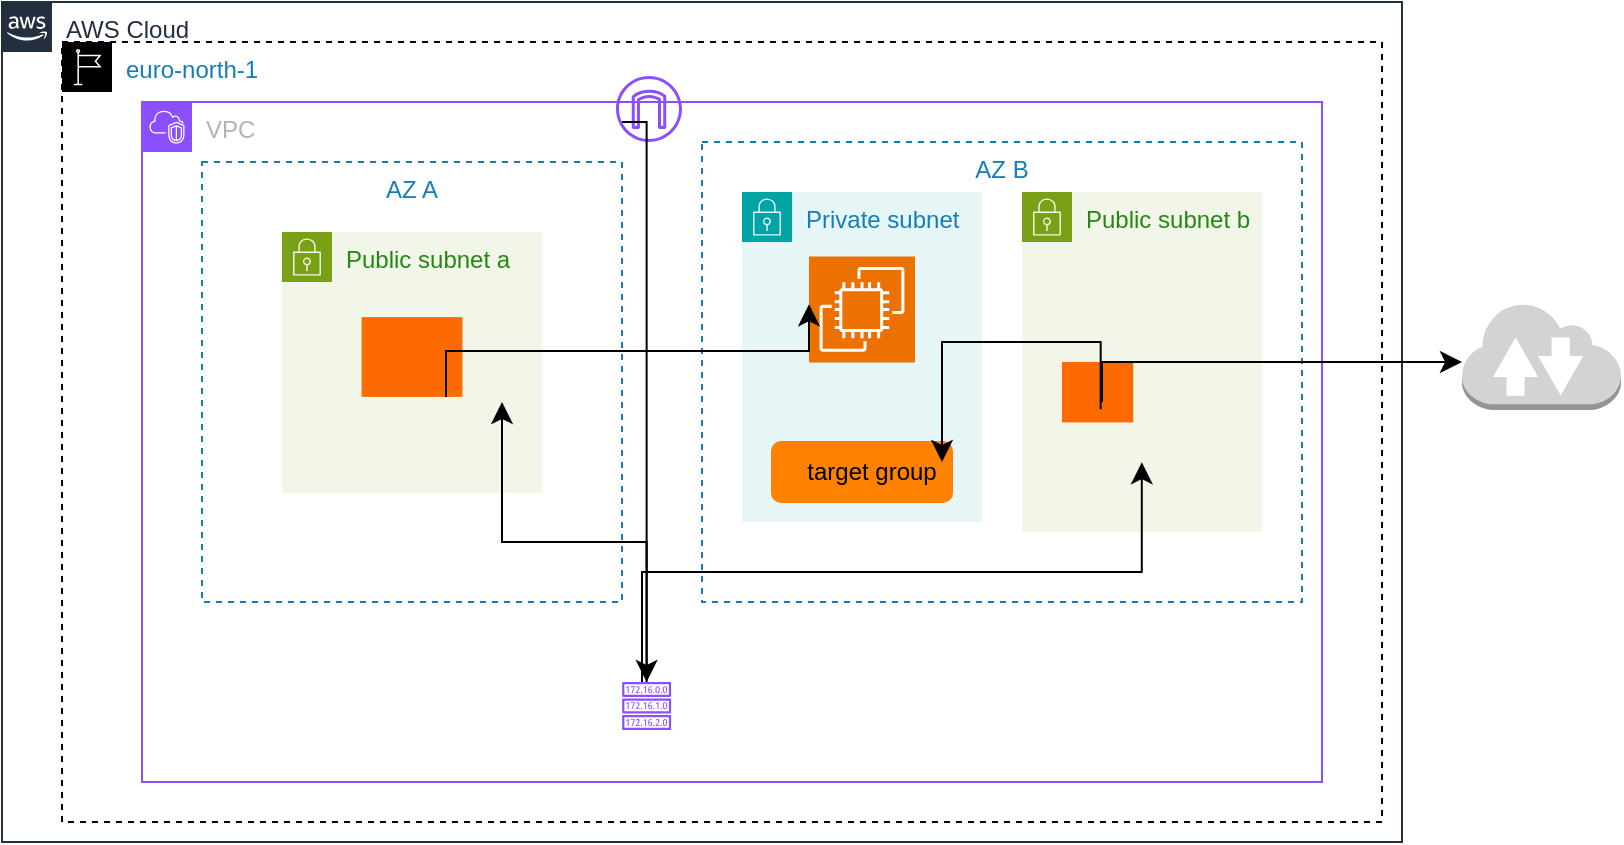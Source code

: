 <mxfile version="27.1.6">
  <diagram name="Page-1" id="oa-1MF02uD3foyhWks0Q">
    <mxGraphModel grid="1" page="1" gridSize="10" guides="1" tooltips="1" connect="1" arrows="1" fold="1" pageScale="1" pageWidth="850" pageHeight="1100" math="0" shadow="0">
      <root>
        <mxCell id="0" />
        <mxCell id="1" parent="0" />
        <mxCell id="Mjgt-5KfN2ADaybtvZvO-1" value="AWS Cloud" style="points=[[0,0],[0.25,0],[0.5,0],[0.75,0],[1,0],[1,0.25],[1,0.5],[1,0.75],[1,1],[0.75,1],[0.5,1],[0.25,1],[0,1],[0,0.75],[0,0.5],[0,0.25]];outlineConnect=0;gradientColor=none;html=1;whiteSpace=wrap;fontSize=12;fontStyle=0;container=1;pointerEvents=0;collapsible=0;recursiveResize=0;shape=mxgraph.aws4.group;grIcon=mxgraph.aws4.group_aws_cloud_alt;strokeColor=#232F3E;fillColor=none;verticalAlign=top;align=left;spacingLeft=30;fontColor=#232F3E;dashed=0;horizontal=1;" vertex="1" parent="1">
          <mxGeometry x="90" y="20" width="700" height="420" as="geometry" />
        </mxCell>
        <mxCell id="Mjgt-5KfN2ADaybtvZvO-2" value="euro-north-1" style="points=[[0,0],[0.25,0],[0.5,0],[0.75,0],[1,0],[1,0.25],[1,0.5],[1,0.75],[1,1],[0.75,1],[0.5,1],[0.25,1],[0,1],[0,0.75],[0,0.5],[0,0.25]];outlineConnect=0;gradientColor=none;html=1;whiteSpace=wrap;fontSize=12;fontStyle=0;container=1;pointerEvents=0;collapsible=0;recursiveResize=0;shape=mxgraph.aws4.group;grIcon=mxgraph.aws4.group_region;strokeColor=default;fillColor=none;verticalAlign=top;align=left;spacingLeft=30;fontColor=#147EBA;dashed=1;" vertex="1" parent="Mjgt-5KfN2ADaybtvZvO-1">
          <mxGeometry x="30" y="20" width="660" height="390" as="geometry" />
        </mxCell>
        <mxCell id="Mjgt-5KfN2ADaybtvZvO-3" value="VPC" style="points=[[0,0],[0.25,0],[0.5,0],[0.75,0],[1,0],[1,0.25],[1,0.5],[1,0.75],[1,1],[0.75,1],[0.5,1],[0.25,1],[0,1],[0,0.75],[0,0.5],[0,0.25]];outlineConnect=0;gradientColor=none;html=1;whiteSpace=wrap;fontSize=12;fontStyle=0;container=1;pointerEvents=0;collapsible=0;recursiveResize=0;shape=mxgraph.aws4.group;grIcon=mxgraph.aws4.group_vpc2;strokeColor=#8C4FFF;fillColor=none;verticalAlign=top;align=left;spacingLeft=30;fontColor=#AAB7B8;dashed=0;" vertex="1" parent="Mjgt-5KfN2ADaybtvZvO-2">
          <mxGeometry x="40" y="30" width="590" height="340" as="geometry" />
        </mxCell>
        <mxCell id="Mjgt-5KfN2ADaybtvZvO-6" value="Public subnet b" style="points=[[0,0],[0.25,0],[0.5,0],[0.75,0],[1,0],[1,0.25],[1,0.5],[1,0.75],[1,1],[0.75,1],[0.5,1],[0.25,1],[0,1],[0,0.75],[0,0.5],[0,0.25]];outlineConnect=0;gradientColor=none;html=1;whiteSpace=wrap;fontSize=12;fontStyle=0;container=1;pointerEvents=0;collapsible=0;recursiveResize=0;shape=mxgraph.aws4.group;grIcon=mxgraph.aws4.group_security_group;grStroke=0;strokeColor=#7AA116;fillColor=#F2F6E8;verticalAlign=top;align=left;spacingLeft=30;fontColor=#248814;dashed=0;" vertex="1" parent="Mjgt-5KfN2ADaybtvZvO-3">
          <mxGeometry x="440" y="45" width="120" height="170" as="geometry" />
        </mxCell>
        <mxCell id="Mjgt-5KfN2ADaybtvZvO-11" value="AZ B" style="fillColor=none;strokeColor=#147EBA;dashed=1;verticalAlign=top;fontStyle=0;fontColor=#147EBA;whiteSpace=wrap;html=1;" vertex="1" parent="Mjgt-5KfN2ADaybtvZvO-3">
          <mxGeometry x="280" y="20" width="300" height="230" as="geometry" />
        </mxCell>
        <mxCell id="Mjgt-5KfN2ADaybtvZvO-7" value="Private subnet" style="points=[[0,0],[0.25,0],[0.5,0],[0.75,0],[1,0],[1,0.25],[1,0.5],[1,0.75],[1,1],[0.75,1],[0.5,1],[0.25,1],[0,1],[0,0.75],[0,0.5],[0,0.25]];outlineConnect=0;gradientColor=none;html=1;whiteSpace=wrap;fontSize=12;fontStyle=0;container=1;pointerEvents=0;collapsible=0;recursiveResize=0;shape=mxgraph.aws4.group;grIcon=mxgraph.aws4.group_security_group;grStroke=0;strokeColor=#00A4A6;fillColor=#E6F6F7;verticalAlign=top;align=left;spacingLeft=30;fontColor=#147EBA;dashed=0;" vertex="1" parent="Mjgt-5KfN2ADaybtvZvO-3">
          <mxGeometry x="300" y="45" width="120" height="165" as="geometry" />
        </mxCell>
        <mxCell id="Mjgt-5KfN2ADaybtvZvO-29" value="" style="sketch=0;points=[[0,0,0],[0.25,0,0],[0.5,0,0],[0.75,0,0],[1,0,0],[0,1,0],[0.25,1,0],[0.5,1,0],[0.75,1,0],[1,1,0],[0,0.25,0],[0,0.5,0],[0,0.75,0],[1,0.25,0],[1,0.5,0],[1,0.75,0]];outlineConnect=0;fontColor=#232F3E;fillColor=#ED7100;strokeColor=#ffffff;dashed=0;verticalLabelPosition=bottom;verticalAlign=top;align=center;html=1;fontSize=12;fontStyle=0;aspect=fixed;shape=mxgraph.aws4.resourceIcon;resIcon=mxgraph.aws4.ec2;" vertex="1" parent="Mjgt-5KfN2ADaybtvZvO-7">
          <mxGeometry x="33.5" y="32.2" width="53" height="53" as="geometry" />
        </mxCell>
        <mxCell id="Mjgt-5KfN2ADaybtvZvO-15" value="AZ A" style="fillColor=none;strokeColor=#147EBA;dashed=1;verticalAlign=top;fontStyle=0;fontColor=#147EBA;whiteSpace=wrap;html=1;" vertex="1" parent="Mjgt-5KfN2ADaybtvZvO-3">
          <mxGeometry x="30" y="30" width="210" height="220" as="geometry" />
        </mxCell>
        <mxCell id="Mjgt-5KfN2ADaybtvZvO-16" value="Public subnet a" style="points=[[0,0],[0.25,0],[0.5,0],[0.75,0],[1,0],[1,0.25],[1,0.5],[1,0.75],[1,1],[0.75,1],[0.5,1],[0.25,1],[0,1],[0,0.75],[0,0.5],[0,0.25]];outlineConnect=0;gradientColor=none;html=1;whiteSpace=wrap;fontSize=12;fontStyle=0;container=1;pointerEvents=0;collapsible=0;recursiveResize=0;shape=mxgraph.aws4.group;grIcon=mxgraph.aws4.group_security_group;grStroke=0;strokeColor=#7AA116;fillColor=#F2F6E8;verticalAlign=top;align=left;spacingLeft=30;fontColor=#248814;dashed=0;" vertex="1" parent="Mjgt-5KfN2ADaybtvZvO-3">
          <mxGeometry x="70" y="65" width="130" height="130.45" as="geometry" />
        </mxCell>
        <mxCell id="Mjgt-5KfN2ADaybtvZvO-20" value="" style="edgeStyle=elbowEdgeStyle;elbow=vertical;endArrow=classic;html=1;curved=0;rounded=0;endSize=8;startSize=8;entryX=0.733;entryY=0.696;entryDx=0;entryDy=0;entryPerimeter=0;" edge="1" parent="Mjgt-5KfN2ADaybtvZvO-16" source="Mjgt-5KfN2ADaybtvZvO-18">
          <mxGeometry width="50" height="50" relative="1" as="geometry">
            <mxPoint x="-130" y="195" as="sourcePoint" />
            <mxPoint x="110" y="85" as="targetPoint" />
          </mxGeometry>
        </mxCell>
        <mxCell id="Mjgt-5KfN2ADaybtvZvO-22" value="" style="points=[];aspect=fixed;html=1;align=center;shadow=0;dashed=0;fillColor=#FF6A00;strokeColor=none;shape=mxgraph.alibaba_cloud.bastionhost;" vertex="1" parent="Mjgt-5KfN2ADaybtvZvO-16">
          <mxGeometry x="39.8" y="42.55" width="50.4" height="39.9" as="geometry" />
        </mxCell>
        <mxCell id="Mjgt-5KfN2ADaybtvZvO-40" value="" style="edgeStyle=elbowEdgeStyle;elbow=vertical;endArrow=classic;html=1;curved=0;rounded=0;endSize=8;startSize=8;entryX=0;entryY=0.5;entryDx=0;entryDy=0;entryPerimeter=0;" edge="1" parent="Mjgt-5KfN2ADaybtvZvO-16">
          <mxGeometry width="50" height="50" relative="1" as="geometry">
            <mxPoint x="82" y="82.45" as="sourcePoint" />
            <mxPoint x="263.5" y="36.15" as="targetPoint" />
          </mxGeometry>
        </mxCell>
        <mxCell id="Mjgt-5KfN2ADaybtvZvO-18" value="" style="sketch=0;outlineConnect=0;fontColor=#232F3E;gradientColor=none;fillColor=#8C4FFF;strokeColor=none;dashed=0;verticalLabelPosition=bottom;verticalAlign=top;align=center;html=1;fontSize=12;fontStyle=0;aspect=fixed;pointerEvents=1;shape=mxgraph.aws4.route_table;" vertex="1" parent="Mjgt-5KfN2ADaybtvZvO-3">
          <mxGeometry x="240" y="290" width="24.63" height="24" as="geometry" />
        </mxCell>
        <mxCell id="Mjgt-5KfN2ADaybtvZvO-17" value="" style="sketch=0;outlineConnect=0;fontColor=#232F3E;gradientColor=none;fillColor=#8C4FFF;strokeColor=none;verticalLabelPosition=bottom;verticalAlign=top;align=center;html=1;fontSize=12;fontStyle=0;aspect=fixed;pointerEvents=1;shape=mxgraph.aws4.internet_gateway;" vertex="1" parent="Mjgt-5KfN2ADaybtvZvO-3">
          <mxGeometry x="237" y="-13" width="33" height="33" as="geometry" />
        </mxCell>
        <mxCell id="Mjgt-5KfN2ADaybtvZvO-19" value="" style="edgeStyle=elbowEdgeStyle;elbow=vertical;endArrow=classic;html=1;curved=0;rounded=0;endSize=8;startSize=8;entryX=0.733;entryY=0.696;entryDx=0;entryDy=0;entryPerimeter=0;" edge="1" parent="Mjgt-5KfN2ADaybtvZvO-3" target="Mjgt-5KfN2ADaybtvZvO-11">
          <mxGeometry width="50" height="50" relative="1" as="geometry">
            <mxPoint x="250" y="290" as="sourcePoint" />
            <mxPoint x="300" y="240" as="targetPoint" />
          </mxGeometry>
        </mxCell>
        <mxCell id="Mjgt-5KfN2ADaybtvZvO-28" value="" style="points=[];aspect=fixed;html=1;align=center;shadow=0;dashed=0;fillColor=#FF6A00;strokeColor=none;shape=mxgraph.alibaba_cloud.alb_application_load_balancer_01;" vertex="1" parent="Mjgt-5KfN2ADaybtvZvO-3">
          <mxGeometry x="460" y="130" width="35.61" height="30.2" as="geometry" />
        </mxCell>
        <mxCell id="Mjgt-5KfN2ADaybtvZvO-30" value="" style="rounded=1;whiteSpace=wrap;html=1;strokeColor=light-dark(#FF8100,#FF8000);fillColor=light-dark(#FF8100,#FF8000);" vertex="1" parent="Mjgt-5KfN2ADaybtvZvO-3">
          <mxGeometry x="315" y="170" width="90" height="30" as="geometry" />
        </mxCell>
        <mxCell id="Mjgt-5KfN2ADaybtvZvO-31" value="target group" style="text;strokeColor=none;align=center;fillColor=none;html=1;verticalAlign=middle;whiteSpace=wrap;rounded=0;" vertex="1" parent="Mjgt-5KfN2ADaybtvZvO-3">
          <mxGeometry x="315" y="170" width="100" height="30" as="geometry" />
        </mxCell>
        <mxCell id="Mjgt-5KfN2ADaybtvZvO-36" value="" style="edgeStyle=elbowEdgeStyle;elbow=vertical;endArrow=classic;html=1;curved=0;rounded=0;endSize=8;startSize=8;" edge="1" parent="Mjgt-5KfN2ADaybtvZvO-3">
          <mxGeometry width="50" height="50" relative="1" as="geometry">
            <mxPoint x="480" y="150" as="sourcePoint" />
            <mxPoint x="660" y="130" as="targetPoint" />
            <Array as="points">
              <mxPoint x="500" y="130" />
              <mxPoint x="490" y="130" />
              <mxPoint x="610" y="95" />
            </Array>
          </mxGeometry>
        </mxCell>
        <mxCell id="Mjgt-5KfN2ADaybtvZvO-34" value="" style="edgeStyle=elbowEdgeStyle;elbow=vertical;endArrow=classic;html=1;curved=0;rounded=0;endSize=8;startSize=8;entryX=0.85;entryY=0.333;entryDx=0;entryDy=0;entryPerimeter=0;exitX=0.543;exitY=0.784;exitDx=0;exitDy=0;exitPerimeter=0;" edge="1" parent="Mjgt-5KfN2ADaybtvZvO-3" source="Mjgt-5KfN2ADaybtvZvO-28" target="Mjgt-5KfN2ADaybtvZvO-31">
          <mxGeometry width="50" height="50" relative="1" as="geometry">
            <mxPoint x="430" y="140" as="sourcePoint" />
            <mxPoint x="680" y="30" as="targetPoint" />
            <Array as="points">
              <mxPoint x="450" y="120" />
              <mxPoint x="440" y="120" />
              <mxPoint x="560" y="85" />
            </Array>
          </mxGeometry>
        </mxCell>
        <mxCell id="Mjgt-5KfN2ADaybtvZvO-21" value="" style="edgeStyle=elbowEdgeStyle;elbow=vertical;endArrow=classic;html=1;curved=0;rounded=0;endSize=8;startSize=8;" edge="1" parent="Mjgt-5KfN2ADaybtvZvO-2" target="Mjgt-5KfN2ADaybtvZvO-18">
          <mxGeometry width="50" height="50" relative="1" as="geometry">
            <mxPoint x="280" y="40" as="sourcePoint" />
            <mxPoint x="330" y="-10" as="targetPoint" />
            <Array as="points">
              <mxPoint x="340" y="40" />
            </Array>
          </mxGeometry>
        </mxCell>
        <mxCell id="Mjgt-5KfN2ADaybtvZvO-38" value="" style="outlineConnect=0;dashed=0;verticalLabelPosition=bottom;verticalAlign=top;align=center;html=1;shape=mxgraph.aws3.internet_2;fillColor=#D2D3D3;gradientColor=none;" vertex="1" parent="1">
          <mxGeometry x="820" y="170" width="79.5" height="54" as="geometry" />
        </mxCell>
      </root>
    </mxGraphModel>
  </diagram>
</mxfile>
